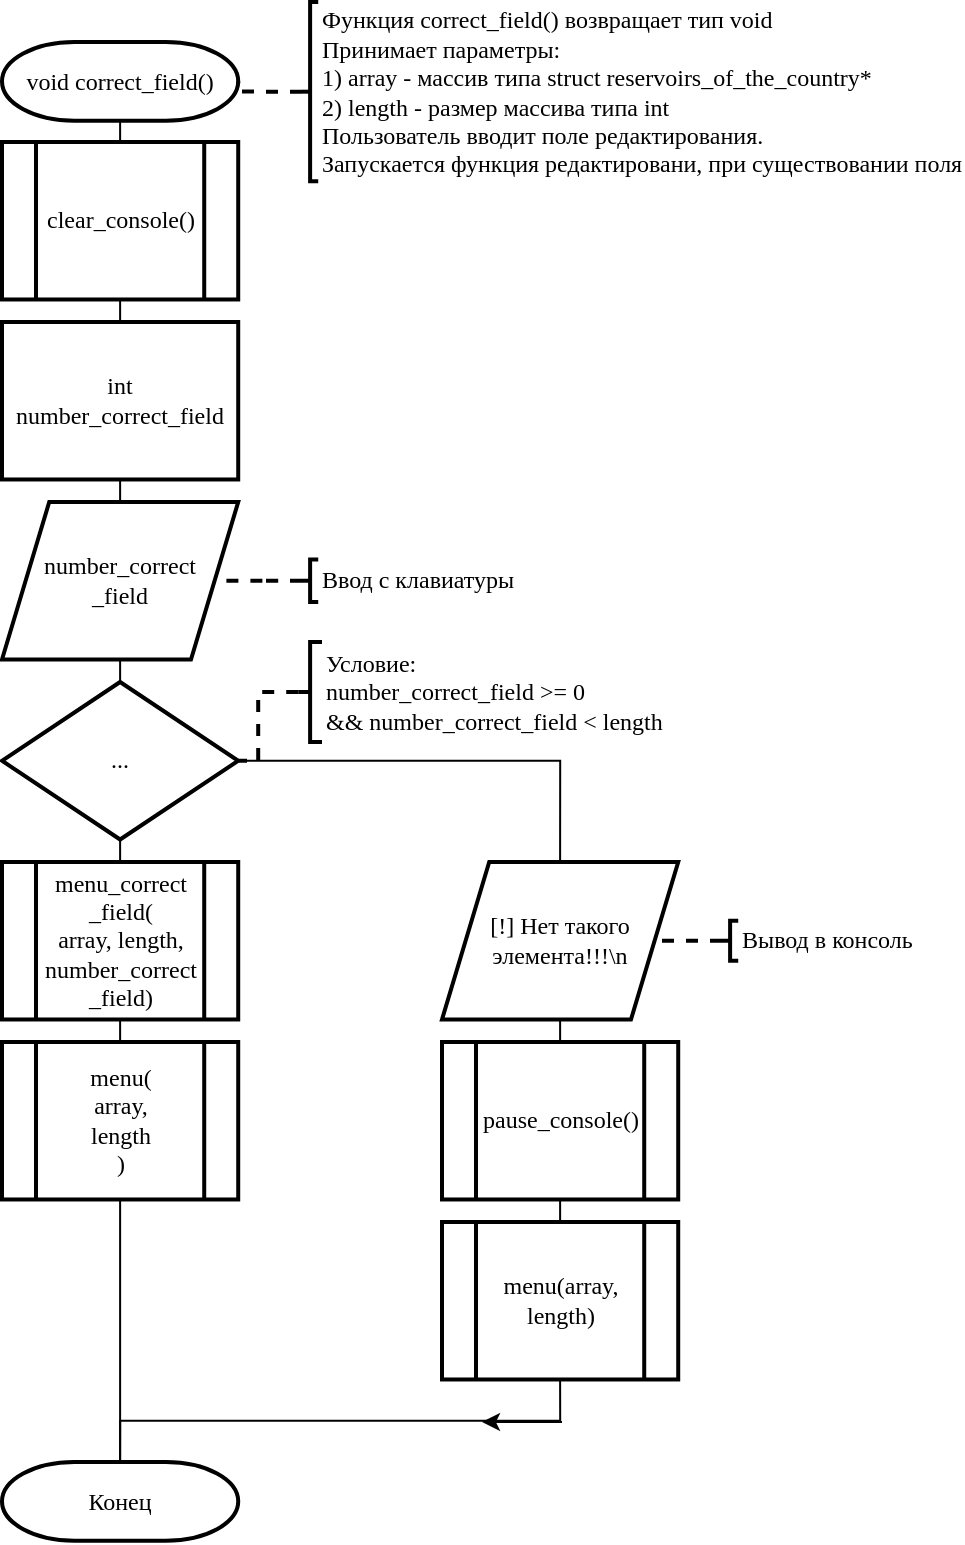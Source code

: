 <mxfile version="13.0.3" type="device"><diagram id="IvpN3ORxFrsvdQRCKMLu" name="Page-1"><mxGraphModel dx="599" dy="358" grid="1" gridSize="10" guides="1" tooltips="1" connect="1" arrows="1" fold="1" page="1" pageScale="1" pageWidth="827" pageHeight="1169" math="0" shadow="0"><root><mxCell id="0"/><mxCell id="1" parent="0"/><mxCell id="ZXBiaMKlo_XGiEip6aDZ-14" style="edgeStyle=orthogonalEdgeStyle;rounded=0;orthogonalLoop=1;jettySize=auto;html=1;exitX=0.5;exitY=1;exitDx=0;exitDy=0;exitPerimeter=0;entryX=0.5;entryY=0;entryDx=0;entryDy=0;endArrow=none;endFill=0;strokeWidth=1;fontFamily=Times New Roman;" edge="1" parent="1" source="ZXBiaMKlo_XGiEip6aDZ-1" target="ZXBiaMKlo_XGiEip6aDZ-2"><mxGeometry relative="1" as="geometry"/></mxCell><mxCell id="ZXBiaMKlo_XGiEip6aDZ-1" value="void correct_field()" style="strokeWidth=2;html=1;shape=mxgraph.flowchart.terminator;whiteSpace=wrap;fontFamily=Times New Roman;" vertex="1" parent="1"><mxGeometry x="90" y="30" width="118.11" height="39.37" as="geometry"/></mxCell><mxCell id="ZXBiaMKlo_XGiEip6aDZ-29" style="edgeStyle=orthogonalEdgeStyle;rounded=0;orthogonalLoop=1;jettySize=auto;html=1;exitX=0.5;exitY=1;exitDx=0;exitDy=0;entryX=0.5;entryY=0;entryDx=0;entryDy=0;endArrow=none;endFill=0;strokeWidth=1;fontFamily=Times New Roman;" edge="1" parent="1" source="ZXBiaMKlo_XGiEip6aDZ-2" target="ZXBiaMKlo_XGiEip6aDZ-3"><mxGeometry relative="1" as="geometry"/></mxCell><mxCell id="ZXBiaMKlo_XGiEip6aDZ-2" value="clear_console()" style="verticalLabelPosition=middle;verticalAlign=middle;html=1;shape=process;whiteSpace=wrap;rounded=0;size=0.14;arcSize=6;fontFamily=Times New Roman;strokeWidth=2;labelPosition=center;align=center;" vertex="1" parent="1"><mxGeometry x="90" y="80" width="118.11" height="78.74" as="geometry"/></mxCell><mxCell id="ZXBiaMKlo_XGiEip6aDZ-27" style="edgeStyle=orthogonalEdgeStyle;rounded=0;orthogonalLoop=1;jettySize=auto;html=1;exitX=0.5;exitY=1;exitDx=0;exitDy=0;entryX=0.5;entryY=0;entryDx=0;entryDy=0;endArrow=none;endFill=0;strokeWidth=1;fontFamily=Times New Roman;" edge="1" parent="1" source="ZXBiaMKlo_XGiEip6aDZ-3" target="ZXBiaMKlo_XGiEip6aDZ-4"><mxGeometry relative="1" as="geometry"/></mxCell><mxCell id="ZXBiaMKlo_XGiEip6aDZ-3" value="int number_correct_field" style="rounded=0;whiteSpace=wrap;html=1;absoluteArcSize=1;arcSize=14;strokeWidth=2;fontFamily=Times New Roman;" vertex="1" parent="1"><mxGeometry x="90" y="170" width="118.11" height="78.74" as="geometry"/></mxCell><mxCell id="ZXBiaMKlo_XGiEip6aDZ-26" style="edgeStyle=orthogonalEdgeStyle;rounded=0;orthogonalLoop=1;jettySize=auto;html=1;exitX=0.5;exitY=1;exitDx=0;exitDy=0;entryX=0.5;entryY=0;entryDx=0;entryDy=0;entryPerimeter=0;endArrow=none;endFill=0;strokeWidth=1;fontFamily=Times New Roman;" edge="1" parent="1" source="ZXBiaMKlo_XGiEip6aDZ-4" target="ZXBiaMKlo_XGiEip6aDZ-7"><mxGeometry relative="1" as="geometry"/></mxCell><mxCell id="ZXBiaMKlo_XGiEip6aDZ-4" value="number_correct&lt;br&gt;_field" style="shape=parallelogram;perimeter=parallelogramPerimeter;whiteSpace=wrap;html=1;strokeWidth=2;fontFamily=Times New Roman;" vertex="1" parent="1"><mxGeometry x="90" y="260" width="118.11" height="78.74" as="geometry"/></mxCell><mxCell id="ZXBiaMKlo_XGiEip6aDZ-23" style="edgeStyle=orthogonalEdgeStyle;rounded=0;orthogonalLoop=1;jettySize=auto;html=1;exitX=0.5;exitY=1;exitDx=0;exitDy=0;exitPerimeter=0;entryX=0.5;entryY=0;entryDx=0;entryDy=0;endArrow=none;endFill=0;strokeWidth=1;fontFamily=Times New Roman;" edge="1" parent="1" source="ZXBiaMKlo_XGiEip6aDZ-7" target="ZXBiaMKlo_XGiEip6aDZ-12"><mxGeometry relative="1" as="geometry"/></mxCell><mxCell id="ZXBiaMKlo_XGiEip6aDZ-30" style="edgeStyle=orthogonalEdgeStyle;rounded=0;orthogonalLoop=1;jettySize=auto;html=1;exitX=1;exitY=0.5;exitDx=0;exitDy=0;exitPerimeter=0;entryX=0.5;entryY=0;entryDx=0;entryDy=0;endArrow=none;endFill=0;strokeWidth=1;fontFamily=Times New Roman;" edge="1" parent="1" source="ZXBiaMKlo_XGiEip6aDZ-7" target="ZXBiaMKlo_XGiEip6aDZ-16"><mxGeometry relative="1" as="geometry"/></mxCell><mxCell id="ZXBiaMKlo_XGiEip6aDZ-7" value="..." style="strokeWidth=2;html=1;shape=mxgraph.flowchart.decision;whiteSpace=wrap;fontFamily=Times New Roman;" vertex="1" parent="1"><mxGeometry x="90" y="350" width="118.11" height="78.74" as="geometry"/></mxCell><mxCell id="ZXBiaMKlo_XGiEip6aDZ-9" style="edgeStyle=orthogonalEdgeStyle;rounded=0;orthogonalLoop=1;jettySize=auto;html=1;exitX=0;exitY=0.5;exitDx=0;exitDy=0;exitPerimeter=0;entryX=1;entryY=0.5;entryDx=0;entryDy=0;entryPerimeter=0;fontFamily=Times New Roman;endArrow=none;endFill=0;dashed=1;strokeWidth=2;" edge="1" parent="1" source="ZXBiaMKlo_XGiEip6aDZ-8" target="ZXBiaMKlo_XGiEip6aDZ-7"><mxGeometry relative="1" as="geometry"/></mxCell><mxCell id="ZXBiaMKlo_XGiEip6aDZ-8" value="Условие:&lt;br&gt;number_correct_field &amp;gt;= 0&lt;br&gt;&amp;amp;&amp;amp; number_correct_field &amp;lt; length" style="strokeWidth=2;html=1;shape=mxgraph.flowchart.annotation_2;align=left;labelPosition=right;pointerEvents=1;fontFamily=Times New Roman;" vertex="1" parent="1"><mxGeometry x="238.11" y="330" width="11.89" height="50" as="geometry"/></mxCell><mxCell id="ZXBiaMKlo_XGiEip6aDZ-24" style="edgeStyle=orthogonalEdgeStyle;rounded=0;orthogonalLoop=1;jettySize=auto;html=1;exitX=0.5;exitY=1;exitDx=0;exitDy=0;entryX=0.5;entryY=0;entryDx=0;entryDy=0;endArrow=none;endFill=0;strokeWidth=1;fontFamily=Times New Roman;" edge="1" parent="1" source="ZXBiaMKlo_XGiEip6aDZ-12" target="ZXBiaMKlo_XGiEip6aDZ-13"><mxGeometry relative="1" as="geometry"/></mxCell><mxCell id="ZXBiaMKlo_XGiEip6aDZ-12" value="menu_correct&lt;br&gt;_field(&lt;br&gt;array, length, number_correct&lt;br&gt;_field)" style="verticalLabelPosition=middle;verticalAlign=middle;html=1;shape=process;whiteSpace=wrap;rounded=0;size=0.14;arcSize=6;fontFamily=Times New Roman;strokeWidth=2;labelPosition=center;align=center;" vertex="1" parent="1"><mxGeometry x="90" y="440" width="118.11" height="78.74" as="geometry"/></mxCell><mxCell id="ZXBiaMKlo_XGiEip6aDZ-31" style="edgeStyle=orthogonalEdgeStyle;rounded=0;orthogonalLoop=1;jettySize=auto;html=1;exitX=0.5;exitY=1;exitDx=0;exitDy=0;entryX=0.5;entryY=0;entryDx=0;entryDy=0;entryPerimeter=0;endArrow=none;endFill=0;strokeWidth=1;fontFamily=Times New Roman;" edge="1" parent="1" source="ZXBiaMKlo_XGiEip6aDZ-13" target="ZXBiaMKlo_XGiEip6aDZ-19"><mxGeometry relative="1" as="geometry"/></mxCell><mxCell id="ZXBiaMKlo_XGiEip6aDZ-13" value="menu(&lt;br&gt;array,&lt;br&gt;length&lt;br&gt;)" style="verticalLabelPosition=middle;verticalAlign=middle;html=1;shape=process;whiteSpace=wrap;rounded=0;size=0.14;arcSize=6;fontFamily=Times New Roman;strokeWidth=2;labelPosition=center;align=center;" vertex="1" parent="1"><mxGeometry x="90" y="530" width="118.11" height="78.74" as="geometry"/></mxCell><mxCell id="ZXBiaMKlo_XGiEip6aDZ-22" style="edgeStyle=orthogonalEdgeStyle;rounded=0;orthogonalLoop=1;jettySize=auto;html=1;exitX=0.5;exitY=1;exitDx=0;exitDy=0;entryX=0.5;entryY=0;entryDx=0;entryDy=0;endArrow=none;endFill=0;strokeWidth=1;fontFamily=Times New Roman;" edge="1" parent="1" source="ZXBiaMKlo_XGiEip6aDZ-16" target="ZXBiaMKlo_XGiEip6aDZ-17"><mxGeometry relative="1" as="geometry"/></mxCell><mxCell id="ZXBiaMKlo_XGiEip6aDZ-16" value="[!] Нет такого элемента!!!\n" style="shape=parallelogram;perimeter=parallelogramPerimeter;whiteSpace=wrap;html=1;strokeWidth=2;fontFamily=Times New Roman;" vertex="1" parent="1"><mxGeometry x="310" y="440" width="118.11" height="78.74" as="geometry"/></mxCell><mxCell id="ZXBiaMKlo_XGiEip6aDZ-21" style="edgeStyle=orthogonalEdgeStyle;rounded=0;orthogonalLoop=1;jettySize=auto;html=1;exitX=0.5;exitY=1;exitDx=0;exitDy=0;entryX=0.5;entryY=0;entryDx=0;entryDy=0;endArrow=none;endFill=0;strokeWidth=1;fontFamily=Times New Roman;" edge="1" parent="1" source="ZXBiaMKlo_XGiEip6aDZ-17" target="ZXBiaMKlo_XGiEip6aDZ-18"><mxGeometry relative="1" as="geometry"/></mxCell><mxCell id="ZXBiaMKlo_XGiEip6aDZ-17" value="pause_console()" style="verticalLabelPosition=middle;verticalAlign=middle;html=1;shape=process;whiteSpace=wrap;rounded=0;size=0.14;arcSize=6;fontFamily=Times New Roman;strokeWidth=2;labelPosition=center;align=center;" vertex="1" parent="1"><mxGeometry x="310" y="530" width="118.11" height="78.74" as="geometry"/></mxCell><mxCell id="ZXBiaMKlo_XGiEip6aDZ-20" style="edgeStyle=orthogonalEdgeStyle;rounded=0;orthogonalLoop=1;jettySize=auto;html=1;exitX=0.5;exitY=1;exitDx=0;exitDy=0;entryX=0.5;entryY=0;entryDx=0;entryDy=0;entryPerimeter=0;endArrow=none;endFill=0;strokeWidth=1;fontFamily=Times New Roman;" edge="1" parent="1" source="ZXBiaMKlo_XGiEip6aDZ-18" target="ZXBiaMKlo_XGiEip6aDZ-19"><mxGeometry relative="1" as="geometry"/></mxCell><mxCell id="ZXBiaMKlo_XGiEip6aDZ-18" value="menu(array, length)" style="verticalLabelPosition=middle;verticalAlign=middle;html=1;shape=process;whiteSpace=wrap;rounded=0;size=0.14;arcSize=6;fontFamily=Times New Roman;strokeWidth=2;labelPosition=center;align=center;" vertex="1" parent="1"><mxGeometry x="310" y="620" width="118.11" height="78.74" as="geometry"/></mxCell><mxCell id="ZXBiaMKlo_XGiEip6aDZ-19" value="Конец" style="strokeWidth=2;html=1;shape=mxgraph.flowchart.terminator;whiteSpace=wrap;fontFamily=Times New Roman;" vertex="1" parent="1"><mxGeometry x="90" y="740" width="118.11" height="39.37" as="geometry"/></mxCell><mxCell id="ZXBiaMKlo_XGiEip6aDZ-39" style="edgeStyle=orthogonalEdgeStyle;rounded=0;orthogonalLoop=1;jettySize=auto;html=1;exitX=0;exitY=0.5;exitDx=0;exitDy=0;exitPerimeter=0;entryX=1;entryY=0.5;entryDx=0;entryDy=0;entryPerimeter=0;dashed=1;endArrow=none;endFill=0;strokeWidth=2;fontFamily=Times New Roman;" edge="1" parent="1" source="ZXBiaMKlo_XGiEip6aDZ-32" target="ZXBiaMKlo_XGiEip6aDZ-1"><mxGeometry relative="1" as="geometry"/></mxCell><mxCell id="ZXBiaMKlo_XGiEip6aDZ-32" value="Функция correct_field() возвращает тип void&lt;br&gt;Принимает параметры:&lt;br&gt;1) array - массив типа&amp;nbsp;struct reservoirs_of_the_country*&lt;br&gt;2) length - размер массива типа int&lt;br&gt;Пользователь вводит поле редактирования.&lt;br&gt;Запускается функция редактировани, при существовании поля" style="strokeWidth=2;html=1;shape=mxgraph.flowchart.annotation_2;align=left;labelPosition=right;pointerEvents=1;fontFamily=Times New Roman;" vertex="1" parent="1"><mxGeometry x="240" y="10" width="8.11" height="89.68" as="geometry"/></mxCell><mxCell id="ZXBiaMKlo_XGiEip6aDZ-34" style="edgeStyle=orthogonalEdgeStyle;rounded=0;orthogonalLoop=1;jettySize=auto;html=1;exitX=0;exitY=0.5;exitDx=0;exitDy=0;exitPerimeter=0;entryX=1;entryY=0.5;entryDx=0;entryDy=0;endArrow=none;endFill=0;strokeWidth=2;fontFamily=Times New Roman;dashed=1;" edge="1" parent="1" source="ZXBiaMKlo_XGiEip6aDZ-33" target="ZXBiaMKlo_XGiEip6aDZ-4"><mxGeometry relative="1" as="geometry"/></mxCell><mxCell id="ZXBiaMKlo_XGiEip6aDZ-33" value="Ввод с клавиатуры" style="strokeWidth=2;html=1;shape=mxgraph.flowchart.annotation_2;align=left;labelPosition=right;pointerEvents=1;fontFamily=Times New Roman;" vertex="1" parent="1"><mxGeometry x="240" y="288.74" width="8.11" height="21.26" as="geometry"/></mxCell><mxCell id="ZXBiaMKlo_XGiEip6aDZ-36" style="edgeStyle=orthogonalEdgeStyle;rounded=0;orthogonalLoop=1;jettySize=auto;html=1;exitX=0;exitY=0.5;exitDx=0;exitDy=0;exitPerimeter=0;entryX=1;entryY=0.5;entryDx=0;entryDy=0;endArrow=none;endFill=0;strokeWidth=2;fontFamily=Times New Roman;dashed=1;" edge="1" parent="1" source="ZXBiaMKlo_XGiEip6aDZ-35" target="ZXBiaMKlo_XGiEip6aDZ-16"><mxGeometry relative="1" as="geometry"/></mxCell><mxCell id="ZXBiaMKlo_XGiEip6aDZ-37" style="edgeStyle=orthogonalEdgeStyle;rounded=0;orthogonalLoop=1;jettySize=auto;html=1;exitX=0;exitY=0.5;exitDx=0;exitDy=0;exitPerimeter=0;dashed=1;endArrow=none;endFill=0;strokeWidth=2;fontFamily=Times New Roman;" edge="1" parent="1" source="ZXBiaMKlo_XGiEip6aDZ-35"><mxGeometry relative="1" as="geometry"><mxPoint x="450" y="479.667" as="targetPoint"/></mxGeometry></mxCell><mxCell id="ZXBiaMKlo_XGiEip6aDZ-35" value="Вывод в консоль" style="strokeWidth=2;html=1;shape=mxgraph.flowchart.annotation_2;align=left;labelPosition=right;pointerEvents=1;fontFamily=Times New Roman;" vertex="1" parent="1"><mxGeometry x="450" y="469.37" width="8.11" height="20" as="geometry"/></mxCell><mxCell id="ZXBiaMKlo_XGiEip6aDZ-44" value="" style="endArrow=classic;html=1;strokeWidth=1;fontFamily=Times New Roman;" edge="1" parent="1"><mxGeometry width="50" height="50" relative="1" as="geometry"><mxPoint x="370" y="720" as="sourcePoint"/><mxPoint x="330" y="720" as="targetPoint"/></mxGeometry></mxCell></root></mxGraphModel></diagram></mxfile>